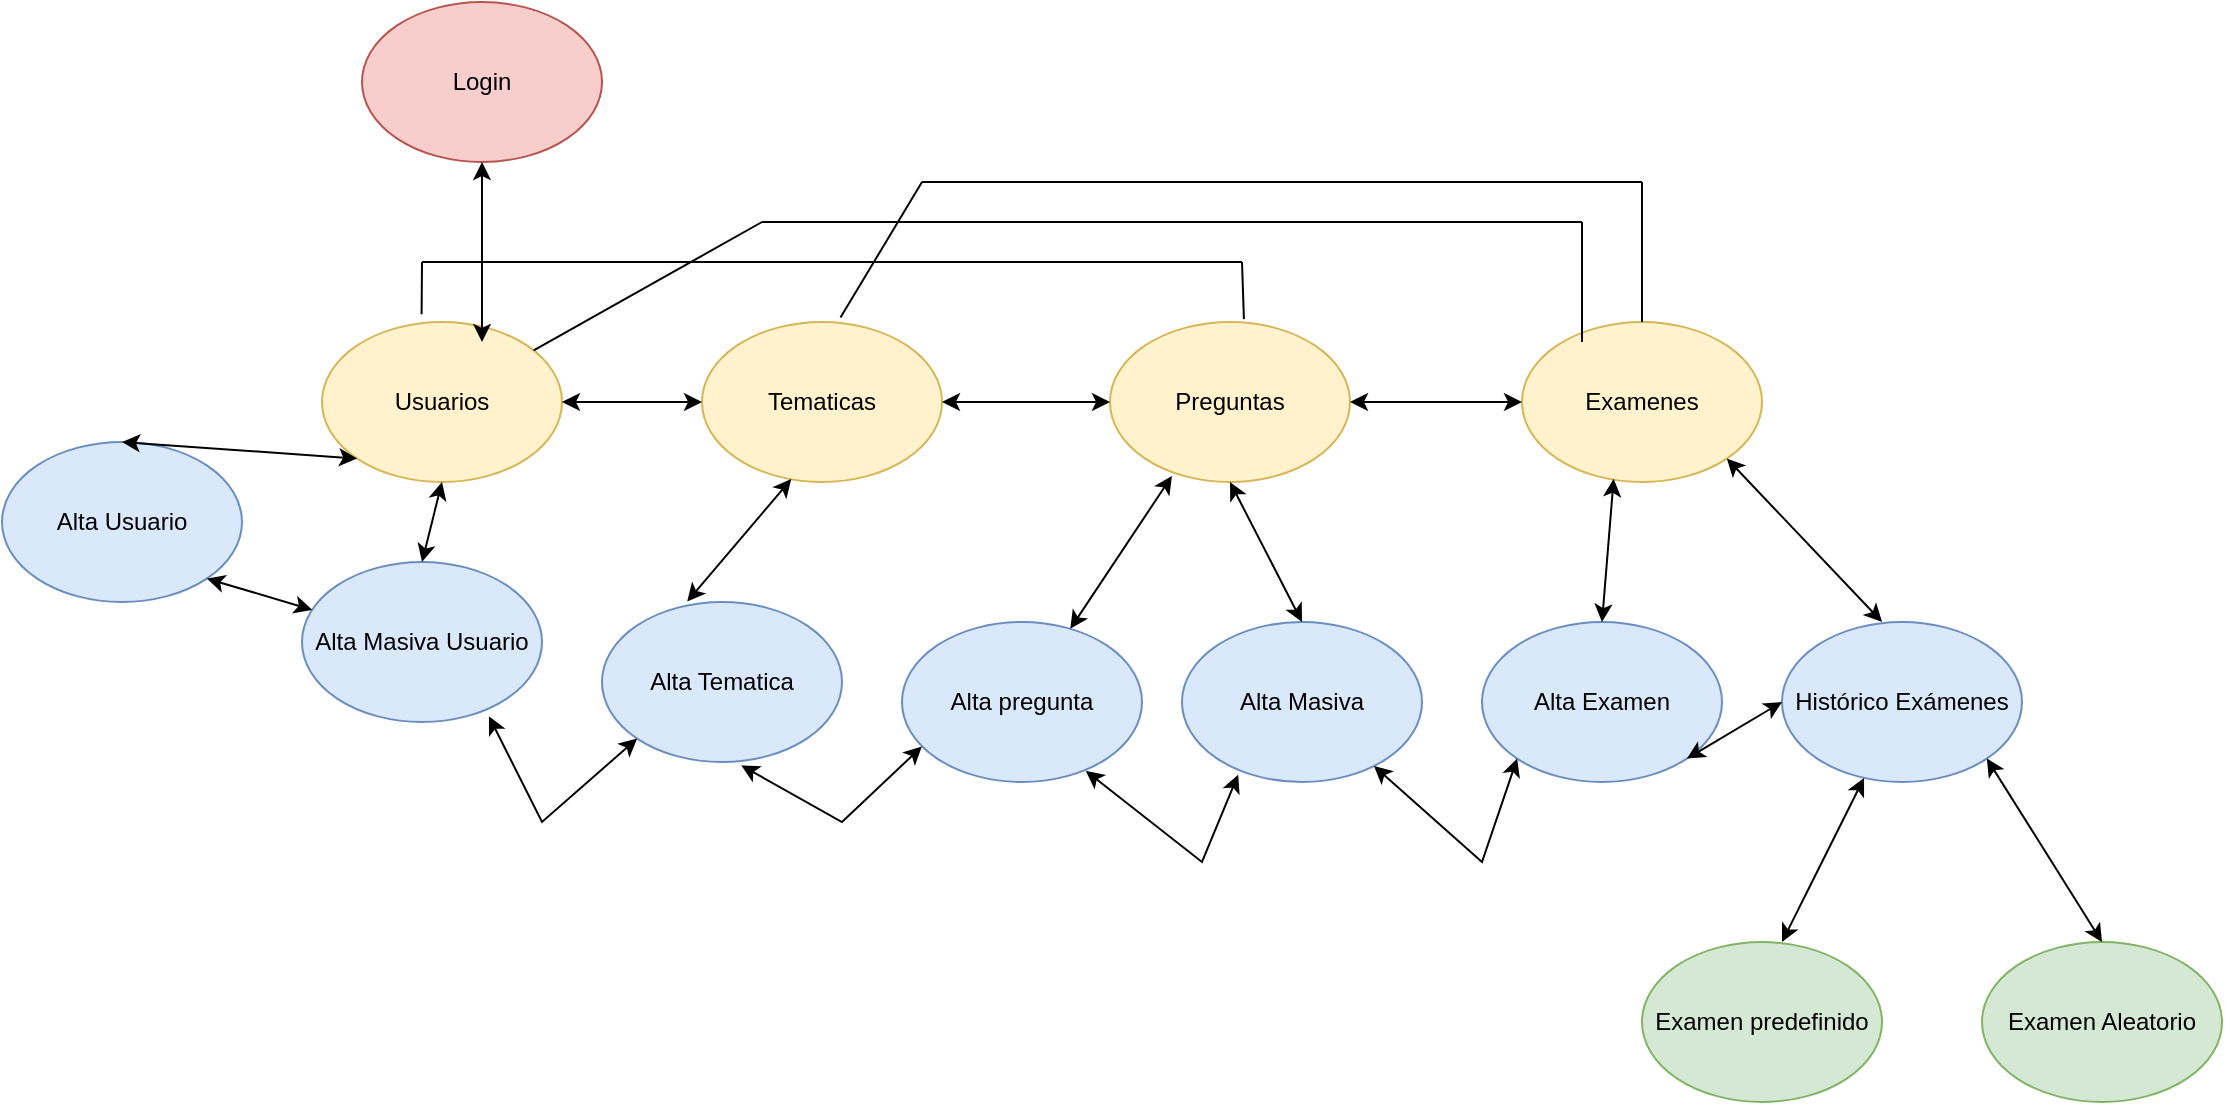 <mxfile version="15.9.4" type="device"><diagram id="VCFoaAa9HS31J_-RIHLq" name="Page-1"><mxGraphModel dx="1952" dy="1850" grid="1" gridSize="10" guides="1" tooltips="1" connect="1" arrows="1" fold="1" page="1" pageScale="1" pageWidth="827" pageHeight="1169" math="0" shadow="0"><root><mxCell id="0"/><mxCell id="1" parent="0"/><mxCell id="pchbfr-PAzZVAEKNivjp-2" value="Login" style="ellipse;whiteSpace=wrap;html=1;fillColor=#f8cecc;strokeColor=#b85450;" vertex="1" parent="1"><mxGeometry x="40" y="-10" width="120" height="80" as="geometry"/></mxCell><mxCell id="pchbfr-PAzZVAEKNivjp-3" value="Usuarios" style="ellipse;whiteSpace=wrap;html=1;fillColor=#fff2cc;strokeColor=#d6b656;" vertex="1" parent="1"><mxGeometry x="20" y="150" width="120" height="80" as="geometry"/></mxCell><mxCell id="pchbfr-PAzZVAEKNivjp-4" value="Tematicas" style="ellipse;whiteSpace=wrap;html=1;fillColor=#fff2cc;strokeColor=#d6b656;" vertex="1" parent="1"><mxGeometry x="210" y="150" width="120" height="80" as="geometry"/></mxCell><mxCell id="pchbfr-PAzZVAEKNivjp-5" value="Preguntas" style="ellipse;whiteSpace=wrap;html=1;fillColor=#fff2cc;strokeColor=#d6b656;" vertex="1" parent="1"><mxGeometry x="414" y="150" width="120" height="80" as="geometry"/></mxCell><mxCell id="pchbfr-PAzZVAEKNivjp-6" value="Examenes" style="ellipse;whiteSpace=wrap;html=1;fillColor=#fff2cc;strokeColor=#d6b656;" vertex="1" parent="1"><mxGeometry x="620" y="150" width="120" height="80" as="geometry"/></mxCell><mxCell id="pchbfr-PAzZVAEKNivjp-9" value="" style="endArrow=classic;startArrow=classic;html=1;rounded=0;entryX=0.5;entryY=1;entryDx=0;entryDy=0;" edge="1" parent="1" target="pchbfr-PAzZVAEKNivjp-2"><mxGeometry width="50" height="50" relative="1" as="geometry"><mxPoint x="100" y="160" as="sourcePoint"/><mxPoint x="140" y="100" as="targetPoint"/></mxGeometry></mxCell><mxCell id="pchbfr-PAzZVAEKNivjp-14" value="" style="endArrow=classic;startArrow=classic;html=1;rounded=0;entryX=0;entryY=0.5;entryDx=0;entryDy=0;exitX=1;exitY=0.5;exitDx=0;exitDy=0;" edge="1" parent="1" source="pchbfr-PAzZVAEKNivjp-3" target="pchbfr-PAzZVAEKNivjp-4"><mxGeometry width="50" height="50" relative="1" as="geometry"><mxPoint x="190" y="220" as="sourcePoint"/><mxPoint x="240" y="170" as="targetPoint"/></mxGeometry></mxCell><mxCell id="pchbfr-PAzZVAEKNivjp-16" value="" style="endArrow=classic;startArrow=classic;html=1;rounded=0;entryX=0;entryY=0.5;entryDx=0;entryDy=0;" edge="1" parent="1" source="pchbfr-PAzZVAEKNivjp-4" target="pchbfr-PAzZVAEKNivjp-5"><mxGeometry width="50" height="50" relative="1" as="geometry"><mxPoint x="390" y="220" as="sourcePoint"/><mxPoint x="440" y="170" as="targetPoint"/></mxGeometry></mxCell><mxCell id="pchbfr-PAzZVAEKNivjp-17" value="" style="endArrow=classic;startArrow=classic;html=1;rounded=0;entryX=0;entryY=0.5;entryDx=0;entryDy=0;exitX=1;exitY=0.5;exitDx=0;exitDy=0;" edge="1" parent="1" source="pchbfr-PAzZVAEKNivjp-5" target="pchbfr-PAzZVAEKNivjp-6"><mxGeometry width="50" height="50" relative="1" as="geometry"><mxPoint x="600" y="220" as="sourcePoint"/><mxPoint x="650" y="170" as="targetPoint"/></mxGeometry></mxCell><mxCell id="pchbfr-PAzZVAEKNivjp-23" value="" style="endArrow=none;html=1;rounded=0;exitX=0.5;exitY=0;exitDx=0;exitDy=0;" edge="1" parent="1" source="pchbfr-PAzZVAEKNivjp-6"><mxGeometry width="50" height="50" relative="1" as="geometry"><mxPoint x="720" y="140" as="sourcePoint"/><mxPoint x="680" y="80" as="targetPoint"/></mxGeometry></mxCell><mxCell id="pchbfr-PAzZVAEKNivjp-25" value="" style="endArrow=none;html=1;rounded=0;" edge="1" parent="1"><mxGeometry width="50" height="50" relative="1" as="geometry"><mxPoint x="320" y="80" as="sourcePoint"/><mxPoint x="680" y="80" as="targetPoint"/></mxGeometry></mxCell><mxCell id="pchbfr-PAzZVAEKNivjp-27" value="" style="endArrow=none;html=1;rounded=0;exitX=0.577;exitY=-0.028;exitDx=0;exitDy=0;exitPerimeter=0;" edge="1" parent="1" source="pchbfr-PAzZVAEKNivjp-4"><mxGeometry width="50" height="50" relative="1" as="geometry"><mxPoint x="300" y="140" as="sourcePoint"/><mxPoint x="320" y="80" as="targetPoint"/></mxGeometry></mxCell><mxCell id="pchbfr-PAzZVAEKNivjp-28" value="" style="endArrow=none;html=1;rounded=0;exitX=0.558;exitY=-0.018;exitDx=0;exitDy=0;exitPerimeter=0;" edge="1" parent="1" source="pchbfr-PAzZVAEKNivjp-5"><mxGeometry width="50" height="50" relative="1" as="geometry"><mxPoint x="510" y="160" as="sourcePoint"/><mxPoint x="480" y="120" as="targetPoint"/></mxGeometry></mxCell><mxCell id="pchbfr-PAzZVAEKNivjp-29" value="" style="endArrow=none;html=1;rounded=0;" edge="1" parent="1"><mxGeometry width="50" height="50" relative="1" as="geometry"><mxPoint x="70" y="120" as="sourcePoint"/><mxPoint x="480" y="120" as="targetPoint"/></mxGeometry></mxCell><mxCell id="pchbfr-PAzZVAEKNivjp-30" value="" style="endArrow=none;html=1;rounded=0;exitX=0.415;exitY=-0.048;exitDx=0;exitDy=0;exitPerimeter=0;" edge="1" parent="1" source="pchbfr-PAzZVAEKNivjp-3"><mxGeometry width="50" height="50" relative="1" as="geometry"><mxPoint x="130" y="170" as="sourcePoint"/><mxPoint x="70" y="120" as="targetPoint"/></mxGeometry></mxCell><mxCell id="pchbfr-PAzZVAEKNivjp-31" value="" style="endArrow=none;html=1;rounded=0;" edge="1" parent="1" source="pchbfr-PAzZVAEKNivjp-3"><mxGeometry width="50" height="50" relative="1" as="geometry"><mxPoint x="150" y="180" as="sourcePoint"/><mxPoint x="240" y="100" as="targetPoint"/></mxGeometry></mxCell><mxCell id="pchbfr-PAzZVAEKNivjp-32" value="" style="endArrow=none;html=1;rounded=0;" edge="1" parent="1"><mxGeometry width="50" height="50" relative="1" as="geometry"><mxPoint x="240" y="100" as="sourcePoint"/><mxPoint x="650" y="100" as="targetPoint"/></mxGeometry></mxCell><mxCell id="pchbfr-PAzZVAEKNivjp-33" value="" style="endArrow=none;html=1;rounded=0;exitX=0.25;exitY=0.125;exitDx=0;exitDy=0;exitPerimeter=0;" edge="1" parent="1" source="pchbfr-PAzZVAEKNivjp-6"><mxGeometry width="50" height="50" relative="1" as="geometry"><mxPoint x="670" y="160" as="sourcePoint"/><mxPoint x="650" y="100" as="targetPoint"/></mxGeometry></mxCell><mxCell id="pchbfr-PAzZVAEKNivjp-34" value="Alta Usuario" style="ellipse;whiteSpace=wrap;html=1;fillColor=#dae8fc;strokeColor=#6c8ebf;" vertex="1" parent="1"><mxGeometry x="-140" y="210" width="120" height="80" as="geometry"/></mxCell><mxCell id="pchbfr-PAzZVAEKNivjp-35" value="Alta Masiva Usuario" style="ellipse;whiteSpace=wrap;html=1;fillColor=#dae8fc;strokeColor=#6c8ebf;" vertex="1" parent="1"><mxGeometry x="10" y="270" width="120" height="80" as="geometry"/></mxCell><mxCell id="pchbfr-PAzZVAEKNivjp-36" value="" style="endArrow=classic;startArrow=classic;html=1;rounded=0;exitX=0.5;exitY=0;exitDx=0;exitDy=0;entryX=0;entryY=1;entryDx=0;entryDy=0;" edge="1" parent="1" source="pchbfr-PAzZVAEKNivjp-34" target="pchbfr-PAzZVAEKNivjp-3"><mxGeometry width="50" height="50" relative="1" as="geometry"><mxPoint x="410" y="320" as="sourcePoint"/><mxPoint x="460" y="270" as="targetPoint"/></mxGeometry></mxCell><mxCell id="pchbfr-PAzZVAEKNivjp-37" value="" style="endArrow=classic;startArrow=classic;html=1;rounded=0;entryX=0.5;entryY=1;entryDx=0;entryDy=0;exitX=0.5;exitY=0;exitDx=0;exitDy=0;" edge="1" parent="1" source="pchbfr-PAzZVAEKNivjp-35" target="pchbfr-PAzZVAEKNivjp-3"><mxGeometry width="50" height="50" relative="1" as="geometry"><mxPoint x="170" y="300" as="sourcePoint"/><mxPoint x="220" y="250" as="targetPoint"/></mxGeometry></mxCell><mxCell id="pchbfr-PAzZVAEKNivjp-38" value="Alta Tematica" style="ellipse;whiteSpace=wrap;html=1;fillColor=#dae8fc;strokeColor=#6c8ebf;" vertex="1" parent="1"><mxGeometry x="160" y="290" width="120" height="80" as="geometry"/></mxCell><mxCell id="pchbfr-PAzZVAEKNivjp-39" value="Alta pregunta" style="ellipse;whiteSpace=wrap;html=1;fillColor=#dae8fc;strokeColor=#6c8ebf;" vertex="1" parent="1"><mxGeometry x="310" y="300" width="120" height="80" as="geometry"/></mxCell><mxCell id="pchbfr-PAzZVAEKNivjp-40" value="" style="endArrow=classic;startArrow=classic;html=1;rounded=0;entryX=0.372;entryY=0.982;entryDx=0;entryDy=0;entryPerimeter=0;exitX=0.355;exitY=-0.003;exitDx=0;exitDy=0;exitPerimeter=0;" edge="1" parent="1" source="pchbfr-PAzZVAEKNivjp-38" target="pchbfr-PAzZVAEKNivjp-4"><mxGeometry width="50" height="50" relative="1" as="geometry"><mxPoint x="90" y="320" as="sourcePoint"/><mxPoint x="140" y="270" as="targetPoint"/></mxGeometry></mxCell><mxCell id="pchbfr-PAzZVAEKNivjp-41" value="" style="endArrow=classic;startArrow=classic;html=1;rounded=0;entryX=0.258;entryY=0.962;entryDx=0;entryDy=0;entryPerimeter=0;" edge="1" parent="1" source="pchbfr-PAzZVAEKNivjp-39" target="pchbfr-PAzZVAEKNivjp-5"><mxGeometry width="50" height="50" relative="1" as="geometry"><mxPoint x="380" y="320" as="sourcePoint"/><mxPoint x="430" y="270" as="targetPoint"/></mxGeometry></mxCell><mxCell id="pchbfr-PAzZVAEKNivjp-42" value="Alta Masiva" style="ellipse;whiteSpace=wrap;html=1;fillColor=#dae8fc;strokeColor=#6c8ebf;" vertex="1" parent="1"><mxGeometry x="450" y="300" width="120" height="80" as="geometry"/></mxCell><mxCell id="pchbfr-PAzZVAEKNivjp-43" value="" style="endArrow=classic;startArrow=classic;html=1;rounded=0;exitX=0.5;exitY=0;exitDx=0;exitDy=0;entryX=0.5;entryY=1;entryDx=0;entryDy=0;" edge="1" parent="1" source="pchbfr-PAzZVAEKNivjp-42" target="pchbfr-PAzZVAEKNivjp-5"><mxGeometry width="50" height="50" relative="1" as="geometry"><mxPoint x="380" y="320" as="sourcePoint"/><mxPoint x="550" y="230" as="targetPoint"/></mxGeometry></mxCell><mxCell id="pchbfr-PAzZVAEKNivjp-44" value="Alta Examen" style="ellipse;whiteSpace=wrap;html=1;fillColor=#dae8fc;strokeColor=#6c8ebf;" vertex="1" parent="1"><mxGeometry x="600" y="300" width="120" height="80" as="geometry"/></mxCell><mxCell id="pchbfr-PAzZVAEKNivjp-45" value="Histórico Exámenes" style="ellipse;whiteSpace=wrap;html=1;fillColor=#dae8fc;strokeColor=#6c8ebf;" vertex="1" parent="1"><mxGeometry x="750" y="300" width="120" height="80" as="geometry"/></mxCell><mxCell id="pchbfr-PAzZVAEKNivjp-46" value="" style="endArrow=classic;startArrow=classic;html=1;rounded=0;entryX=0.382;entryY=0.98;entryDx=0;entryDy=0;entryPerimeter=0;exitX=0.5;exitY=0;exitDx=0;exitDy=0;" edge="1" parent="1" source="pchbfr-PAzZVAEKNivjp-44" target="pchbfr-PAzZVAEKNivjp-6"><mxGeometry width="50" height="50" relative="1" as="geometry"><mxPoint x="660" y="290" as="sourcePoint"/><mxPoint x="460" y="270" as="targetPoint"/></mxGeometry></mxCell><mxCell id="pchbfr-PAzZVAEKNivjp-47" value="" style="endArrow=classic;startArrow=classic;html=1;rounded=0;entryX=1;entryY=1;entryDx=0;entryDy=0;exitX=0.417;exitY=0;exitDx=0;exitDy=0;exitPerimeter=0;" edge="1" parent="1" source="pchbfr-PAzZVAEKNivjp-45" target="pchbfr-PAzZVAEKNivjp-6"><mxGeometry width="50" height="50" relative="1" as="geometry"><mxPoint x="760" y="280" as="sourcePoint"/><mxPoint x="810" y="230" as="targetPoint"/></mxGeometry></mxCell><mxCell id="pchbfr-PAzZVAEKNivjp-48" value="Examen predefinido" style="ellipse;whiteSpace=wrap;html=1;fillColor=#d5e8d4;strokeColor=#82b366;" vertex="1" parent="1"><mxGeometry x="680" y="460" width="120" height="80" as="geometry"/></mxCell><mxCell id="pchbfr-PAzZVAEKNivjp-49" value="Examen Aleatorio" style="ellipse;whiteSpace=wrap;html=1;fillColor=#d5e8d4;strokeColor=#82b366;" vertex="1" parent="1"><mxGeometry x="850" y="460" width="120" height="80" as="geometry"/></mxCell><mxCell id="pchbfr-PAzZVAEKNivjp-51" value="" style="endArrow=classic;startArrow=classic;html=1;rounded=0;" edge="1" parent="1" target="pchbfr-PAzZVAEKNivjp-45"><mxGeometry width="50" height="50" relative="1" as="geometry"><mxPoint x="750" y="460" as="sourcePoint"/><mxPoint x="800" y="410" as="targetPoint"/></mxGeometry></mxCell><mxCell id="pchbfr-PAzZVAEKNivjp-52" value="" style="endArrow=classic;startArrow=classic;html=1;rounded=0;entryX=1;entryY=1;entryDx=0;entryDy=0;exitX=0.5;exitY=0;exitDx=0;exitDy=0;" edge="1" parent="1" source="pchbfr-PAzZVAEKNivjp-49" target="pchbfr-PAzZVAEKNivjp-45"><mxGeometry width="50" height="50" relative="1" as="geometry"><mxPoint x="880" y="450" as="sourcePoint"/><mxPoint x="930" y="400" as="targetPoint"/></mxGeometry></mxCell><mxCell id="pchbfr-PAzZVAEKNivjp-54" value="" style="endArrow=classic;startArrow=classic;html=1;rounded=0;exitX=1;exitY=1;exitDx=0;exitDy=0;" edge="1" parent="1" source="pchbfr-PAzZVAEKNivjp-34" target="pchbfr-PAzZVAEKNivjp-35"><mxGeometry width="50" height="50" relative="1" as="geometry"><mxPoint x="-40" y="320" as="sourcePoint"/><mxPoint x="10" y="270" as="targetPoint"/></mxGeometry></mxCell><mxCell id="pchbfr-PAzZVAEKNivjp-55" value="" style="endArrow=classic;startArrow=classic;html=1;rounded=0;entryX=0;entryY=1;entryDx=0;entryDy=0;exitX=0.779;exitY=0.965;exitDx=0;exitDy=0;exitPerimeter=0;" edge="1" parent="1" source="pchbfr-PAzZVAEKNivjp-35" target="pchbfr-PAzZVAEKNivjp-38"><mxGeometry width="50" height="50" relative="1" as="geometry"><mxPoint x="110" y="410" as="sourcePoint"/><mxPoint x="160" y="360" as="targetPoint"/><Array as="points"><mxPoint x="130" y="400"/></Array></mxGeometry></mxCell><mxCell id="pchbfr-PAzZVAEKNivjp-56" value="" style="endArrow=classic;startArrow=classic;html=1;rounded=0;entryX=0.083;entryY=0.778;entryDx=0;entryDy=0;entryPerimeter=0;exitX=0.58;exitY=1.021;exitDx=0;exitDy=0;exitPerimeter=0;" edge="1" parent="1" source="pchbfr-PAzZVAEKNivjp-38" target="pchbfr-PAzZVAEKNivjp-39"><mxGeometry width="50" height="50" relative="1" as="geometry"><mxPoint x="270" y="430" as="sourcePoint"/><mxPoint x="320" y="380" as="targetPoint"/><Array as="points"><mxPoint x="280" y="400"/></Array></mxGeometry></mxCell><mxCell id="pchbfr-PAzZVAEKNivjp-57" value="" style="endArrow=classic;startArrow=classic;html=1;rounded=0;entryX=0.234;entryY=0.954;entryDx=0;entryDy=0;entryPerimeter=0;exitX=0.766;exitY=0.931;exitDx=0;exitDy=0;exitPerimeter=0;" edge="1" parent="1" source="pchbfr-PAzZVAEKNivjp-39" target="pchbfr-PAzZVAEKNivjp-42"><mxGeometry width="50" height="50" relative="1" as="geometry"><mxPoint x="420" y="440" as="sourcePoint"/><mxPoint x="470" y="390" as="targetPoint"/><Array as="points"><mxPoint x="460" y="420"/></Array></mxGeometry></mxCell><mxCell id="pchbfr-PAzZVAEKNivjp-58" value="" style="endArrow=classic;startArrow=classic;html=1;rounded=0;entryX=0;entryY=1;entryDx=0;entryDy=0;" edge="1" parent="1" source="pchbfr-PAzZVAEKNivjp-42" target="pchbfr-PAzZVAEKNivjp-44"><mxGeometry width="50" height="50" relative="1" as="geometry"><mxPoint x="570" y="440" as="sourcePoint"/><mxPoint x="620" y="390" as="targetPoint"/><Array as="points"><mxPoint x="600" y="420"/></Array></mxGeometry></mxCell><mxCell id="pchbfr-PAzZVAEKNivjp-59" value="" style="endArrow=classic;startArrow=classic;html=1;rounded=0;entryX=0;entryY=0.5;entryDx=0;entryDy=0;exitX=1;exitY=1;exitDx=0;exitDy=0;" edge="1" parent="1" source="pchbfr-PAzZVAEKNivjp-44" target="pchbfr-PAzZVAEKNivjp-45"><mxGeometry width="50" height="50" relative="1" as="geometry"><mxPoint x="420" y="350" as="sourcePoint"/><mxPoint x="470" y="300" as="targetPoint"/></mxGeometry></mxCell></root></mxGraphModel></diagram></mxfile>